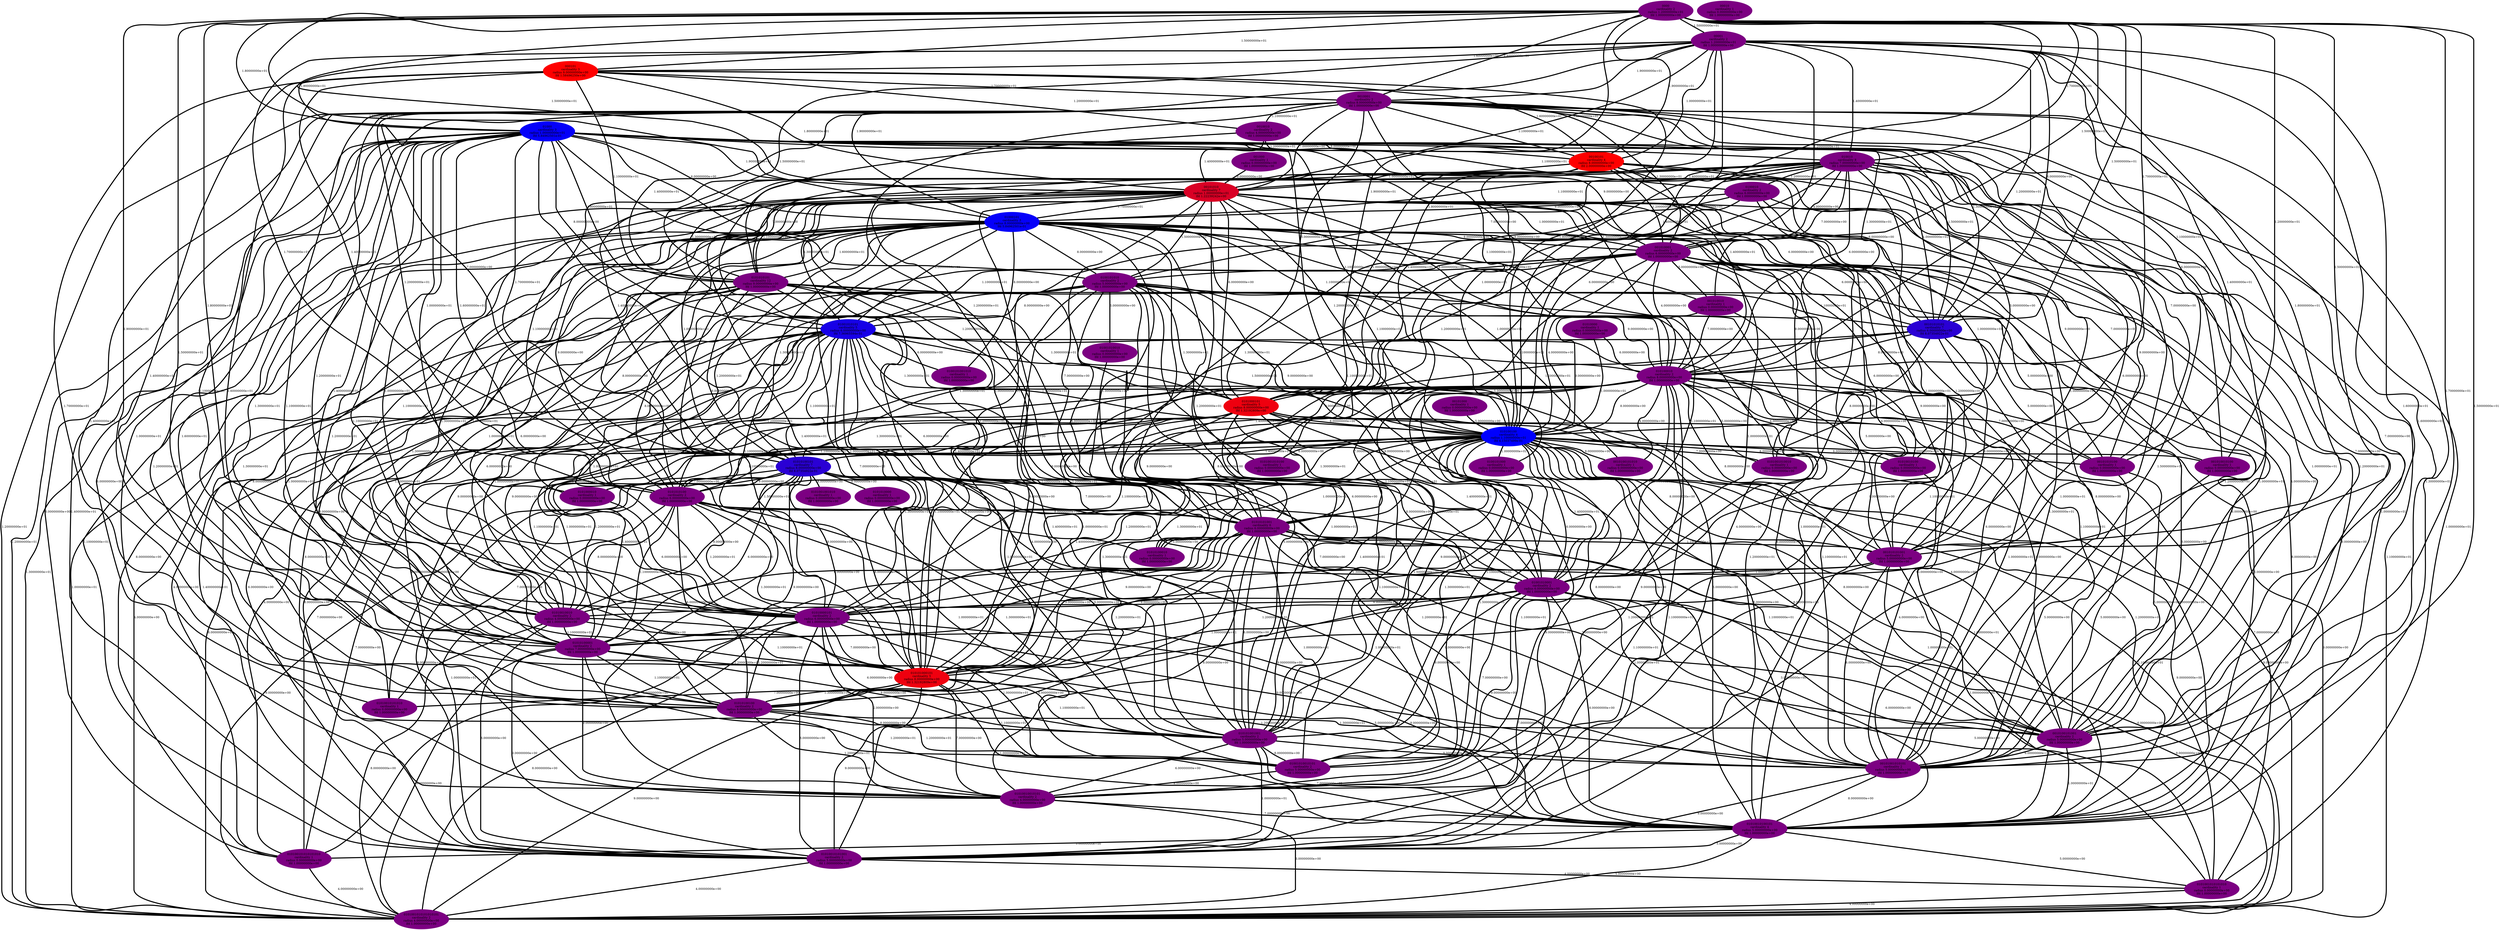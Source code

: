graph component_cardinality_optimal_2 {
    edge[style=solid, penwidth="5", labeldistance="10"]
    01010100100 [label="01010100100\ncardinality 2\nradius 8.00000000e+00\nlfd 1.00000000e+00", color="#7C0082", style="filled"]
    01010010010 [label="01010010010\ncardinality 2\nradius 4.00000000e+00\nlfd 1.00000000e+00", color="#7C0082", style="filled"]
    01010101001 [label="01010101001\ncardinality 6\nradius 6.00000000e+00\nlfd 1.00000000e+00", color="#7C0082", style="filled"]
    00001 [label="00001\ncardinality 2\nradius 1.20000000e+01\nlfd 1.00000000e+00", color="#7C0082", style="filled"]
    0101010100 [label="0101010100\ncardinality 2\nradius 6.00000000e+00\nlfd 1.00000000e+00", color="#7C0082", style="filled"]
    0101001001010 [label="0101001001010\ncardinality 1\nradius 0.00000000e+00\nlfd 1.00000000e+00", color="#7C0082", style="filled"]
    01001010010 [label="01001010010\ncardinality 1\nradius 0.00000000e+00\nlfd 1.00000000e+00", color="#7C0082", style="filled"]
    0010001 [label="0010001\ncardinality 2\nradius 8.00000000e+00\nlfd 1.00000000e+00", color="#7C0082", style="filled"]
    0100101010 [label="0100101010\ncardinality 2\nradius 5.00000000e+00\nlfd 1.00000000e+00", color="#7C0082", style="filled"]
    001010010 [label="001010010\ncardinality 1\nradius 0.00000000e+00\nlfd 1.00000000e+00", color="#7C0082", style="filled"]
    010100100 [label="010100100\ncardinality 4\nradius 1.10000000e+01\nlfd 4.15037499e-01", color="#0000FE", style="filled"]
    010100010 [label="010100010\ncardinality 2\nradius 8.00000000e+00\nlfd 1.00000000e+00", color="#7C0082", style="filled"]
    000101 [label="000101\ncardinality 3\nradius 9.00000000e+00\nlfd 1.58496250e+00", color="#FE0000", style="filled"]
    0101010000 [label="0101010000\ncardinality 1\nradius 0.00000000e+00\nlfd 1.00000000e+00", color="#7C0082", style="filled"]
    00101000 [label="00101000\ncardinality 1\nradius 0.00000000e+00\nlfd 1.00000000e+00", color="#7C0082", style="filled"]
    01010010100101 [label="01010010100101\ncardinality 4\nradius 5.00000000e+00\nlfd 1.00000000e+00", color="#7C0082", style="filled"]
    0101001010100 [label="0101001010100\ncardinality 1\nradius 0.00000000e+00\nlfd 1.00000000e+00", color="#7C0082", style="filled"]
    01010000 [label="01010000\ncardinality 1\nradius 0.00000000e+00\nlfd 1.00000000e+00", color="#7C0082", style="filled"]
    010010 [label="010010\ncardinality 8\nradius 7.00000000e+00\nlfd 1.00000000e+00", color="#7C0082", style="filled"]
    0101000010 [label="0101000010\ncardinality 1\nradius 0.00000000e+00\nlfd 1.00000000e+00", color="#7C0082", style="filled"]
    01010010101001 [label="01010010101001\ncardinality 2\nradius 5.00000000e+00\nlfd 1.00000000e+00", color="#7C0082", style="filled"]
    0101001010010 [label="0101001010010\ncardinality 1\nradius 0.00000000e+00\nlfd 1.00000000e+00", color="#7C0082", style="filled"]
    01010100001 [label="01010100001\ncardinality 2\nradius 7.00000000e+00\nlfd 1.00000000e+00", color="#7C0082", style="filled"]
    0010100101001 [label="0010100101001\ncardinality 2\nradius 5.00000000e+00\nlfd 1.00000000e+00", color="#7C0082", style="filled"]
    0010100101010 [label="0010100101010\ncardinality 1\nradius 0.00000000e+00\nlfd 1.00000000e+00", color="#7C0082", style="filled"]
    01001010001 [label="01001010001\ncardinality 2\nradius 6.00000000e+00\nlfd 1.00000000e+00", color="#7C0082", style="filled"]
    01010010100 [label="01010010100\ncardinality 1\nradius 0.00000000e+00\nlfd 1.00000000e+00", color="#7C0082", style="filled"]
    010100101010101010 [label="010100101010101010\ncardinality 1\nradius 0.00000000e+00\nlfd 1.00000000e+00", color="#7C0082", style="filled"]
    00100101 [label="00100101\ncardinality 4\nradius 8.00000000e+00\nlfd 2.00000000e+00", color="#FE0000", style="filled"]
    00101010101 [label="00101010101\ncardinality 7\nradius 6.00000000e+00\nlfd 8.07354922e-01", color="#2A00D4", style="filled"]
    01000101 [label="01000101\ncardinality 3\nradius 8.00000000e+00\nlfd 5.84962501e-01", color="#0500F9", style="filled"]
    0101000101 [label="0101000101\ncardinality 5\nradius 8.00000000e+00\nlfd 1.32192809e+00", color="#EF000F", style="filled"]
    01010100010 [label="01010100010\ncardinality 1\nradius 0.00000000e+00\nlfd 1.00000000e+00", color="#7C0082", style="filled"]
    0101001010101010 [label="0101001010101010\ncardinality 1\nradius 0.00000000e+00\nlfd 1.00000000e+00", color="#7C0082", style="filled"]
    01001010101 [label="01001010101\ncardinality 5\nradius 6.00000000e+00\nlfd 7.36965594e-01", color="#1700E7", style="filled"]
    01010010101010 [label="01010010101010\ncardinality 1\nradius 0.00000000e+00\nlfd 1.00000000e+00", color="#7C0082", style="filled"]
    01000 [label="01000\ncardinality 3\nradius 1.00000000e+01\nlfd 5.84962501e-01", color="#0500F9", style="filled"]
    010101001001 [label="010101001001\ncardinality 2\nradius 5.00000000e+00\nlfd 1.00000000e+00", color="#7C0082", style="filled"]
    0100101000 [label="0100101000\ncardinality 1\nradius 0.00000000e+00\nlfd 1.00000000e+00", color="#7C0082", style="filled"]
    0101001010101010101 [label="0101001010101010101\ncardinality 2\nradius 4.00000000e+00\nlfd 1.00000000e+00", color="#7C0082", style="filled"]
    00101010 [label="00101010\ncardinality 7\nradius 1.00000000e+01\nlfd 1.22239242e+00", color="#D90025", style="filled"]
    001010010100 [label="001010010100\ncardinality 1\nradius 0.00000000e+00\nlfd 1.00000000e+00", color="#7C0082", style="filled"]
    001010101001 [label="001010101001\ncardinality 2\nradius 5.00000000e+00\nlfd 1.00000000e+00", color="#7C0082", style="filled"]
    01001010010101 [label="01001010010101\ncardinality 2\nradius 5.00000000e+00\nlfd 1.00000000e+00", color="#7C0082", style="filled"]
    0100101001010 [label="0100101001010\ncardinality 1\nradius 0.00000000e+00\nlfd 1.00000000e+00", color="#7C0082", style="filled"]
    00101001010101 [label="00101001010101\ncardinality 2\nradius 5.00000000e+00\nlfd 1.00000000e+00", color="#7C0082", style="filled"]
    0000 [label="0000\ncardinality 2\nradius 1.20000000e+01\nlfd 1.00000000e+00", color="#7C0082", style="filled"]
    0101010101 [label="0101010101\ncardinality 12\nradius 9.00000000e+00\nlfd 1.00000000e+00", color="#7C0082", style="filled"]
    00010 [label="00010\ncardinality 1\nradius 0.00000000e+00\nlfd 1.00000000e+00", color="#7C0082", style="filled"]
    01010100101 [label="01010100101\ncardinality 7\nradius 8.00000000e+00\nlfd 8.07354922e-01", color="#2A00D4", style="filled"]
    01010000101 [label="01010000101\ncardinality 2\nradius 6.00000000e+00\nlfd 1.00000000e+00", color="#7C0082", style="filled"]
    010101000101 [label="010101000101\ncardinality 5\nradius 8.00000000e+00\nlfd 1.32192809e+00", color="#EF000F", style="filled"]
    0100010 [label="0100010\ncardinality 2\nradius 6.00000000e+00\nlfd 1.00000000e+00", color="#7C0082", style="filled"]
    001010001 [label="001010001\ncardinality 2\nradius 6.00000000e+00\nlfd 1.00000000e+00", color="#7C0082", style="filled"]
    0010010 [label="0010010\ncardinality 2\nradius 4.00000000e+00\nlfd 1.00000000e+00", color="#7C0082", style="filled"]
    00101010100 [label="00101010100\ncardinality 1\nradius 0.00000000e+00\nlfd 1.00000000e+00", color="#7C0082", style="filled"]
    01010010010101 [label="01010010010101\ncardinality 2\nradius 4.00000000e+00\nlfd 1.00000000e+00", color="#7C0082", style="filled"]
    001000 [label="001000\ncardinality 1\nradius 0.00000000e+00\nlfd 1.00000000e+00", color="#7C0082", style="filled"]
    01010100101 -- 01010100001 [label="6.00000000e+00"]
    00100101 -- 01010100100 [label="1.30000000e+01"]
    0101010101 -- 01001010001 [label="1.30000000e+01"]
    010010 -- 01010010010 [label="1.10000000e+01"]
    01010101001 -- 0010100101001 [label="7.00000000e+00"]
    00101010 -- 0101010101 [label="1.10000000e+01"]
    010100100 -- 01010000101 [label="1.30000000e+01"]
    00100101 -- 0010100101001 [label="1.00000000e+01"]
    0101000101 -- 01010010100101 [label="1.20000000e+01"]
    010100010 -- 010100101010101010 [label="7.00000000e+00"]
    0010001 -- 01010000101 [label="1.20000000e+01"]
    010101001001 -- 01001010010101 [label="8.00000000e+00"]
    0101010101 -- 010100100 [label="1.50000000e+01"]
    01000101 -- 001010101001 [label="9.00000000e+00"]
    0000 -- 001010001 [label="1.50000000e+01"]
    0000 -- 00101001010101 [label="1.50000000e+01"]
    00101001010101 -- 01010010100101 [label="8.00000000e+00"]
    000101 -- 010100100 [label="1.80000000e+01"]
    00101001010101 -- 01010010101001 [label="9.00000000e+00"]
    010101000101 -- 01001010010101 [label="1.10000000e+01"]
    00101010 -- 01001010101 [label="1.30000000e+01"]
    00101010 -- 0101010100 [label="9.00000000e+00"]
    01010000101 -- 00101001010101 [label="9.00000000e+00"]
    0010001 -- 00101001010101 [label="7.00000000e+00"]
    0100101010 -- 01010010010 [label="6.00000000e+00"]
    01001010001 -- 0010100101001 [label="1.00000000e+01"]
    01001010101 -- 0101010100 [label="1.20000000e+01"]
    0000 -- 010100100 [label="1.70000000e+01"]
    0000 -- 010010 [label="1.70000000e+01"]
    01000101 -- 01010010101010 [label="8.00000000e+00"]
    010100100 -- 01010010100 [label="6.00000000e+00"]
    010101000101 -- 01010100100 [label="1.30000000e+01"]
    00101010100 -- 0010100101001 [label="5.00000000e+00"]
    010101000101 -- 01010010101010 [label="7.00000000e+00"]
    01010100001 -- 0101001010101010101 [label="9.00000000e+00"]
    01001010101 -- 01010100001 [label="9.00000000e+00"]
    010100010 -- 010100100 [label="8.00000000e+00"]
    01010101001 -- 00101001010101 [label="9.00000000e+00"]
    0101010101 -- 01010100101 [label="9.00000000e+00"]
    01010101001 -- 01010000101 [label="1.00000000e+01"]
    0010001 -- 0010100101001 [label="7.00000000e+00"]
    0101000101 -- 0010100101001 [label="4.00000000e+00"]
    01010100101 -- 01010010100101 [label="1.00000000e+01"]
    01010010101001 -- 0101001010101010 [label="4.00000000e+00"]
    010010 -- 010101000101 [label="1.40000000e+01"]
    01010010010 -- 01010010100101 [label="5.00000000e+00"]
    0100101010 -- 01010010010101 [label="8.00000000e+00"]
    0101010100 -- 01010100001 [label="1.10000000e+01"]
    0100101010 -- 01010010101001 [label="6.00000000e+00"]
    010010 -- 010100010 [label="6.00000000e+00"]
    01001010001 -- 01010000101 [label="9.00000000e+00"]
    0100101010 -- 010101001001 [label="1.00000000e+01"]
    01010100101 -- 010101001001 [label="9.00000000e+00"]
    010100100 -- 01001010001 [label="1.40000000e+01"]
    01001010001 -- 010101000101 [label="1.00000000e+01"]
    01000 -- 01010010101010 [label="1.00000000e+01"]
    0101010100 -- 01010010100101 [label="9.00000000e+00"]
    010100100 -- 0101001010101010 [label="1.10000000e+01"]
    01001010010 -- 010101001001 [label="5.00000000e+00"]
    01010010010 -- 010101000101 [label="1.10000000e+01"]
    0010001 -- 01010010101001 [label="1.00000000e+01"]
    001010001 -- 01001010101 [label="1.10000000e+01"]
    010100010 -- 010101000101 [label="1.20000000e+01"]
    001010101001 -- 00101001010101 [label="8.00000000e+00"]
    0101010100 -- 01010010010 [label="8.00000000e+00"]
    001010101001 -- 0010100101001 [label="1.00000000e+01"]
    01001010101 -- 010100100 [label="1.10000000e+01"]
    0010010 -- 00100101 [label="1.20000000e+01"]
    01000 -- 010101001001 [label="1.00000000e+01"]
    010010 -- 010100100 [label="6.00000000e+00"]
    00101010 -- 01010000101 [label="1.50000000e+01"]
    000101 -- 0010001 [label="1.70000000e+01"]
    0101010100 -- 01010101001 [label="8.00000000e+00"]
    01001010001 -- 01010010101001 [label="7.00000000e+00"]
    01000 -- 00101010101 [label="1.50000000e+01"]
    001010001 -- 00101010100 [label="5.00000000e+00"]
    01000101 -- 01001010001 [label="1.10000000e+01"]
    0101010101 -- 01010100001 [label="1.30000000e+01"]
    00100101 -- 00101010100 [label="7.00000000e+00"]
    01000 -- 01010100001 [label="1.30000000e+01"]
    00001 -- 01000101 [label="1.90000000e+01"]
    0010001 -- 01010010100101 [label="1.30000000e+01"]
    0100101010 -- 01010101001 [label="8.00000000e+00"]
    0101010101 -- 0010100101001 [label="1.10000000e+01"]
    0101000101 -- 010101000101 [label="1.40000000e+01"]
    01010101001 -- 010101000101 [label="9.00000000e+00"]
    0000 -- 01000101 [label="2.00000000e+01"]
    01000101 -- 0101010101 [label="1.60000000e+01"]
    0101000101 -- 01010000101 [label="1.30000000e+01"]
    000101 -- 0101010101 [label="1.10000000e+01"]
    010100100 -- 0101010100 [label="1.30000000e+01"]
    01001010101 -- 01010101001 [label="6.00000000e+00"]
    00101010 -- 01010010101001 [label="1.10000000e+01"]
    010100100 -- 0101001010010 [label="7.00000000e+00"]
    010100100 -- 0010100101001 [label="8.00000000e+00"]
    01001010101 -- 01010100101 [label="1.10000000e+01"]
    001010101001 -- 01010000101 [label="1.10000000e+01"]
    01000 -- 01001010010101 [label="1.20000000e+01"]
    01010101001 -- 01010100001 [label="9.00000000e+00"]
    01001010101 -- 0101000101 [label="1.30000000e+01"]
    0101010100 -- 010101000101 [label="1.30000000e+01"]
    01001010101 -- 01010010010 [label="1.00000000e+01"]
    010100100 -- 010100101010101010 [label="7.00000000e+00"]
    010101000101 -- 01010010010101 [label="7.00000000e+00"]
    01000101 -- 01010100001 [label="1.30000000e+01"]
    00101010101 -- 0010100101001 [label="8.00000000e+00"]
    0010001 -- 001010001 [label="1.30000000e+01"]
    00001 -- 0101000101 [label="1.80000000e+01"]
    0010001 -- 01010100100 [label="1.40000000e+01"]
    0100101010 -- 010100101010101010 [label="4.00000000e+00"]
    0100101010 -- 0101001010100 [label="5.00000000e+00"]
    00101010 -- 01010010010 [label="1.30000000e+01"]
    0100101010 -- 010101000101 [label="9.00000000e+00"]
    01000 -- 010101000101 [label="1.10000000e+01"]
    01000 -- 01010010010 [label="1.40000000e+01"]
    01010100101 -- 01010100010 [label="8.00000000e+00"]
    0000 -- 00101010101 [label="1.50000000e+01"]
    00101010 -- 0101001010101010101 [label="1.30000000e+01"]
    01010100101 -- 010101000101 [label="8.00000000e+00"]
    0000 -- 0010001 [label="1.40000000e+01"]
    01010100001 -- 010101000101 [label="1.20000000e+01"]
    00001 -- 00101001010101 [label="1.60000000e+01"]
    01010100101 -- 0101000010 [label="7.00000000e+00"]
    00101010 -- 01010010100 [label="1.00000000e+01"]
    01010000101 -- 01010100100 [label="1.20000000e+01"]
    010100010 -- 010101001001 [label="9.00000000e+00"]
    000101 -- 0010010 [label="1.20000000e+01"]
    010101001001 -- 00101001010101 [label="9.00000000e+00"]
    010010 -- 01010010100101 [label="1.00000000e+01"]
    01000101 -- 0101010100 [label="1.20000000e+01"]
    01001010101 -- 01010010010101 [label="6.00000000e+00"]
    0000 -- 0101000101 [label="1.90000000e+01"]
    00100101 -- 010100010 [label="1.40000000e+01"]
    010101000101 -- 01010010101001 [label="9.00000000e+00"]
    01001010001 -- 010101001001 [label="9.00000000e+00"]
    001010001 -- 001010101001 [label="4.00000000e+00"]
    0000 -- 010101000101 [label="1.50000000e+01"]
    01000101 -- 01010101001 [label="1.00000000e+01"]
    0010001 -- 00101010101 [label="1.30000000e+01"]
    001010001 -- 0101000101 [label="1.20000000e+01"]
    010100100 -- 01010100101 [label="1.40000000e+01"]
    0101010101 -- 00101010101 [label="1.10000000e+01"]
    010100100 -- 00101001010101 [label="6.00000000e+00"]
    01000101 -- 01010000101 [label="6.00000000e+00"]
    010100010 -- 01010010010 [label="9.00000000e+00"]
    0010001 -- 01010100001 [label="1.10000000e+01"]
    01001010101 -- 00101001010101 [label="1.10000000e+01"]
    01000101 -- 010101000101 [label="7.00000000e+00"]
    01010101001 -- 01010010100101 [label="3.00000000e+00"]
    01010100100 -- 01010010010101 [label="1.20000000e+01"]
    00101010 -- 01010010100101 [label="1.00000000e+01"]
    01010010100101 -- 0101001010101010101 [label="5.00000000e+00"]
    001010001 -- 0100101010 [label="1.10000000e+01"]
    010100010 -- 0101001010010 [label="5.00000000e+00"]
    010010 -- 001010010 [label="7.00000000e+00"]
    0101010101 -- 01010010101001 [label="1.40000000e+01"]
    01001010101 -- 010101001001 [label="4.00000000e+00"]
    01000101 -- 010100101010101010 [label="8.00000000e+00"]
    01000 -- 010010 [label="9.00000000e+00"]
    0010001 -- 010101000101 [label="1.10000000e+01"]
    010100100 -- 01010100010 [label="1.00000000e+01"]
    010010 -- 0101000101 [label="1.40000000e+01"]
    01010100101 -- 0101010000 [label="6.00000000e+00"]
    01000101 -- 01001010101 [label="6.00000000e+00"]
    00101010 -- 01000101 [label="1.70000000e+01"]
    010100010 -- 0101010100 [label="1.30000000e+01"]
    001010001 -- 01001010001 [label="1.00000000e+01"]
    0010001 -- 01010101001 [label="1.20000000e+01"]
    00101010 -- 0010100101010 [label="1.00000000e+01"]
    01000101 -- 01010010101001 [label="1.20000000e+01"]
    000101 -- 010101000101 [label="1.60000000e+01"]
    01000101 -- 01010100101 [label="1.30000000e+01"]
    0101010100 -- 01010000101 [label="1.20000000e+01"]
    01010101001 -- 01001010001 [label="7.00000000e+00"]
    00001 -- 00101010101 [label="8.00000000e+00"]
    01010100101 -- 01010010010 [label="9.00000000e+00"]
    01010101001 -- 01010010101001 [label="6.00000000e+00"]
    01010100100 -- 0010100101001 [label="1.30000000e+01"]
    00100101 -- 01010100101 [label="1.40000000e+01"]
    010010 -- 0010100101001 [label="1.20000000e+01"]
    01000101 -- 010100100 [label="1.10000000e+01"]
    0101000101 -- 0101001010101010101 [label="9.00000000e+00"]
    00100101 -- 00101001010101 [label="1.20000000e+01"]
    01000101 -- 01010010010 [label="1.00000000e+01"]
    0010001 -- 0101010101 [label="1.40000000e+01"]
    010100100 -- 01010010010 [label="1.10000000e+01"]
    0000 -- 01000 [label="1.80000000e+01"]
    001010001 -- 01010010010101 [label="9.00000000e+00"]
    001010101001 -- 010101000101 [label="1.20000000e+01"]
    01001010101 -- 01010010100101 [label="5.00000000e+00"]
    00101010100 -- 00101001010101 [label="5.00000000e+00"]
    01000 -- 01010101001 [label="1.20000000e+01"]
    0010010 -- 0101010101 [label="1.30000000e+01"]
    010101001001 -- 01010010101001 [label="1.00000000e+01"]
    01010000101 -- 0101001010101010101 [label="8.00000000e+00"]
    01000 -- 010100101010101010 [label="8.00000000e+00"]
    010010 -- 001010001 [label="4.00000000e+00"]
    01010000101 -- 01010010100101 [label="9.00000000e+00"]
    01001010101 -- 010100101010101010 [label="4.00000000e+00"]
    010100010 -- 01010100010 [label="8.00000000e+00"]
    0101010100 -- 010101001001 [label="1.00000000e+01"]
    0101000101 -- 01010010101001 [label="9.00000000e+00"]
    00101010 -- 001010010100 [label="9.00000000e+00"]
    01010100101 -- 01001010010101 [label="1.30000000e+01"]
    010010 -- 00101010101 [label="1.00000000e+01"]
    00101010 -- 0010100101001 [label="4.00000000e+00"]
    01010000 -- 010100010 [label="6.00000000e+00"]
    0100010 -- 010101000101 [label="1.40000000e+01"]
    01001010101 -- 01010000101 [label="8.00000000e+00"]
    00001 -- 0101010100 [label="1.70000000e+01"]
    000101 -- 01010100101 [label="1.40000000e+01"]
    01010100101 -- 01010000101 [label="9.00000000e+00"]
    01010100001 -- 01010010010101 [label="9.00000000e+00"]
    0010010 -- 00101010 [label="1.40000000e+01"]
    01000 -- 01010000101 [label="1.00000000e+01"]
    01000101 -- 01010100100 [label="1.00000000e+01"]
    00101010 -- 0101000101 [label="6.00000000e+00"]
    00001 -- 001010101001 [label="1.40000000e+01"]
    010100100 -- 0100101000 [label="1.00000000e+01"]
    01000 -- 0101010101 [label="1.80000000e+01"]
    0010001 -- 0101001010101010101 [label="1.20000000e+01"]
    010010 -- 0101001010010 [label="5.00000000e+00"]
    001010001 -- 010101000101 [label="1.20000000e+01"]
    00101010101 -- 010100010 [label="8.00000000e+00"]
    010100010 -- 0101001010101010 [label="7.00000000e+00"]
    01010010100101 -- 01010010101001 [label="5.00000000e+00"]
    010100100 -- 0101000010 [label="1.10000000e+01"]
    000101 -- 01010100001 [label="1.40000000e+01"]
    00101010 -- 010101000101 [label="1.40000000e+01"]
    01000 -- 0101001010101010101 [label="1.20000000e+01"]
    010100010 -- 0010100101001 [label="8.00000000e+00"]
    0010001 -- 010100010 [label="1.30000000e+01"]
    01010100101 -- 0010100101001 [label="8.00000000e+00"]
    00100101 -- 00101010101 [label="6.00000000e+00"]
    01000101 -- 00101001010101 [label="1.30000000e+01"]
    010100101010101010 -- 0101001010101010101 [label="4.00000000e+00"]
    0010001 -- 00101010 [label="7.00000000e+00"]
    010100010 -- 01010010101001 [label="1.10000000e+01"]
    01001010101 -- 01001010010101 [label="1.00000000e+01"]
    001010001 -- 001010010 [label="5.00000000e+00"]
    01000 -- 0100010 [label="1.10000000e+01"]
    001010001 -- 00101010101 [label="6.00000000e+00"]
    01010010101001 -- 0101001010101010101 [label="4.00000000e+00"]
    01000 -- 001010001 [label="9.00000000e+00"]
    01010000101 -- 01010010101001 [label="8.00000000e+00"]
    0101000010 -- 01010000101 [label="6.00000000e+00"]
    0101010101 -- 0101000101 [label="1.30000000e+01"]
    00001 -- 0010100101001 [label="1.60000000e+01"]
    001010001 -- 00101001010101 [label="6.00000000e+00"]
    01010101001 -- 0101001010101010 [label="6.00000000e+00"]
    00100101 -- 001010001 [label="1.20000000e+01"]
    01000 -- 0101001010101010 [label="1.00000000e+01"]
    01001010101 -- 01001010001 [label="9.00000000e+00"]
    01010101001 -- 01001010010101 [label="1.00000000e+01"]
    00101010 -- 01010100101 [label="1.00000000e+01"]
    01000 -- 01010010010101 [label="8.00000000e+00"]
    01001010001 -- 0101001010101010101 [label="9.00000000e+00"]
    00101010 -- 0101001010010 [label="9.00000000e+00"]
    00001 -- 010100100 [label="1.40000000e+01"]
    010100010 -- 01010010100 [label="6.00000000e+00"]
    000101 -- 00100101 [label="1.60000000e+01"]
    01010100101 -- 01010010010101 [label="9.00000000e+00"]
    01000101 -- 010101001001 [label="6.00000000e+00"]
    01000 -- 0100101010 [label="1.00000000e+01"]
    01000 -- 010100010 [label="1.30000000e+01"]
    01010010010101 -- 01010010100101 [label="7.00000000e+00"]
    0100010 -- 010101001001 [label="1.10000000e+01"]
    01010101001 -- 010100101010101010 [label="4.00000000e+00"]
    0100101010 -- 01010010100101 [label="5.00000000e+00"]
    00101010101 -- 00101010100 [label="5.00000000e+00"]
    0000 -- 00101010 [label="1.50000000e+01"]
    010010 -- 00101001010101 [label="1.00000000e+01"]
    001010001 -- 0010100101001 [label="8.00000000e+00"]
    0000 -- 00100101 [label="1.90000000e+01"]
    01000 -- 01001010101 [label="8.00000000e+00"]
    00001 -- 00100101 [label="1.00000000e+01"]
    010100010 -- 01010101001 [label="7.00000000e+00"]
    01000 -- 0101010100 [label="1.60000000e+01"]
    010100100 -- 001010010100 [label="9.00000000e+00"]
    001010010100 -- 00101001010101 [label="5.00000000e+00"]
    01010100101 -- 0101010100 [label="9.00000000e+00"]
    0000 -- 000101 [label="1.50000000e+01"]
    001010001 -- 010100010 [label="4.00000000e+00"]
    010100100 -- 010101000101 [label="1.40000000e+01"]
    00101010 -- 010100100 [label="1.20000000e+01"]
    0100101010 -- 01001010001 [label="9.00000000e+00"]
    001010001 -- 010100100 [label="4.00000000e+00"]
    010101001001 -- 01010010010101 [label="6.00000000e+00"]
    010100100 -- 01010010101010 [label="9.00000000e+00"]
    01010101001 -- 01010100010 [label="3.00000000e+00"]
    00101010101 -- 0101000101 [label="1.20000000e+01"]
    0101000101 -- 01010100100 [label="1.30000000e+01"]
    01010100001 -- 010101001001 [label="9.00000000e+00"]
    010100100 -- 01010100100 [label="1.50000000e+01"]
    01000 -- 010100100 [label="1.10000000e+01"]
    0101010100 -- 01010010101001 [label="1.00000000e+01"]
    01001010001 -- 01010010100101 [label="6.00000000e+00"]
    001010101001 -- 01001010001 [label="1.00000000e+01"]
    01010000101 -- 010101001001 [label="6.00000000e+00"]
    00101010101 -- 001010101001 [label="8.00000000e+00"]
    010100100 -- 0010100101010 [label="8.00000000e+00"]
    00101010 -- 001010101001 [label="1.20000000e+01"]
    010010 -- 0100010 [label="1.20000000e+01"]
    0100101010 -- 01010100101 [label="1.30000000e+01"]
    010010 -- 01001010101 [label="1.30000000e+01"]
    00001 -- 01000 [label="1.90000000e+01"]
    010100010 -- 01010100101 [label="1.40000000e+01"]
    01010010010101 -- 0101001010101010101 [label="6.00000000e+00"]
    0101001010101010 -- 0101001010101010101 [label="4.00000000e+00"]
    00100101 -- 0101010100 [label="1.10000000e+01"]
    0000 -- 01010100001 [label="1.90000000e+01"]
    00001 -- 010100010 [label="1.20000000e+01"]
    010010 -- 001010101001 [label="6.00000000e+00"]
    010101000101 -- 00101001010101 [label="1.20000000e+01"]
    00101010 -- 00101001010101 [label="8.00000000e+00"]
    01001010001 -- 01001010010101 [label="7.00000000e+00"]
    0010001 -- 00100101 [label="1.10000000e+01"]
    00100101 -- 010100100 [label="1.00000000e+01"]
    001010001 -- 01010000101 [label="1.10000000e+01"]
    01000 -- 01001010001 [label="1.10000000e+01"]
    0000 -- 001010101001 [label="1.50000000e+01"]
    00001 -- 0101010101 [label="1.50000000e+01"]
    01010010100101 -- 0101001010101010 [label="5.00000000e+00"]
    01000101 -- 01010010010101 [label="4.00000000e+00"]
    010010 -- 01000101 [label="1.10000000e+01"]
    01010101001 -- 001010101001 [label="1.10000000e+01"]
    010100100 -- 01010101001 [label="1.10000000e+01"]
    00101010 -- 001010001 [label="1.00000000e+01"]
    010100010 -- 01010000101 [label="1.10000000e+01"]
    0101010101 -- 0101010100 [label="8.00000000e+00"]
    010100010 -- 01010010010101 [label="9.00000000e+00"]
    001010010 -- 010100100 [label="9.00000000e+00"]
    00101010101 -- 0101010100 [label="1.10000000e+01"]
    0101000101 -- 01010101001 [label="9.00000000e+00"]
    01010100101 -- 01001010001 [label="1.00000000e+01"]
    00101010101 -- 010100100 [label="1.00000000e+01"]
    001010101001 -- 01010010100101 [label="1.00000000e+01"]
    00101010 -- 01010100001 [label="1.20000000e+01"]
    0101010100 -- 01010100100 [label="6.00000000e+00"]
    000101 -- 00101010 [label="1.80000000e+01"]
    000101 -- 01010100100 [label="1.70000000e+01"]
    00101010 -- 010101001001 [label="1.10000000e+01"]
    010100100 -- 0101001010100 [label="6.00000000e+00"]
    010010 -- 00101010 [label="1.40000000e+01"]
    01001010101 -- 0100101001010 [label="6.00000000e+00"]
    0101010101 -- 010101001001 [label="1.40000000e+01"]
    010100010 -- 0101001010101010101 [label="9.00000000e+00"]
    01000 -- 01010100100 [label="1.60000000e+01"]
    01000 -- 00101001010101 [label="1.50000000e+01"]
    01001010101 -- 010100010 [label="1.10000000e+01"]
    01001010010101 -- 01010010010101 [label="8.00000000e+00"]
    0101000101 -- 010100100 [label="8.00000000e+00"]
    01010101001 -- 01010010010 [label="6.00000000e+00"]
    01010010010 -- 01010010101001 [label="8.00000000e+00"]
    0100101010 -- 01001010010101 [label="1.00000000e+01"]
    0101000101 -- 01001010001 [label="1.40000000e+01"]
    01010100101 -- 0101001010101010101 [label="9.00000000e+00"]
    010101000101 -- 0101001010101010101 [label="9.00000000e+00"]
    010100010 -- 01001010010101 [label="1.10000000e+01"]
    0100010 -- 01000101 [label="9.00000000e+00"]
    0101010101 -- 01010100100 [label="8.00000000e+00"]
    010010 -- 0100101010 [label="7.00000000e+00"]
    01010101001 -- 01010010010101 [label="8.00000000e+00"]
    00001 -- 00101010100 [label="1.10000000e+01"]
    01001010101 -- 010101000101 [label="1.10000000e+01"]
    01001010001 -- 01010010010101 [label="9.00000000e+00"]
    01010100100 -- 010101001001 [label="8.00000000e+00"]
    010100100 -- 00101010100 [label="5.00000000e+00"]
    0000 -- 0010100101001 [label="1.70000000e+01"]
    0010001 -- 0010010 [label="1.10000000e+01"]
    001010001 -- 01010010100 [label="6.00000000e+00"]
    010101000101 -- 01010010100101 [label="1.00000000e+01"]
    00101010 -- 00101010100 [label="7.00000000e+00"]
    01001010001 -- 01010010010 [label="9.00000000e+00"]
    010101000101 -- 010101001001 [label="1.10000000e+01"]
    010100010 -- 0010100101010 [label="4.00000000e+00"]
    00101010 -- 01010101001 [label="7.00000000e+00"]
    010100010 -- 01010010100101 [label="6.00000000e+00"]
    0010001 -- 001010010100 [label="6.00000000e+00"]
    010100010 -- 001010101001 [label="8.00000000e+00"]
    01010000101 -- 010101000101 [label="7.00000000e+00"]
    0100101010 -- 0101001010101010101 [label="4.00000000e+00"]
    0000 -- 01010000101 [label="1.80000000e+01"]
    0101010101 -- 010101000101 [label="1.50000000e+01"]
    00101010 -- 010100010 [label="8.00000000e+00"]
    01010101001 -- 010101001001 [label="6.00000000e+00"]
    0100101000 -- 01001010001 [label="6.00000000e+00"]
    01000101 -- 01001010010101 [label="8.00000000e+00"]
    01010101001 -- 0101001010101010101 [label="6.00000000e+00"]
    01000101 -- 0100101001010 [label="8.00000000e+00"]
    0100101010 -- 01010000101 [label="1.00000000e+01"]
    01000 -- 01010010100101 [label="1.10000000e+01"]
    00001 -- 0010001 [label="1.90000000e+01"]
    00100101 -- 0101010101 [label="7.00000000e+00"]
    01001010101 -- 01010100100 [label="1.20000000e+01"]
    0101000101 -- 0101010100 [label="1.10000000e+01"]
    00001 -- 00101010 [label="1.40000000e+01"]
    00100101 -- 0101000101 [label="1.00000000e+01"]
    0101000101 -- 010101001001 [label="1.30000000e+01"]
    0101000101 -- 01010100001 [label="1.00000000e+01"]
    0100010 -- 01001010010101 [label="9.00000000e+00"]
    010101001001 -- 01010010100101 [label="7.00000000e+00"]
    0000 -- 001010010100 [label="1.20000000e+01"]
    010100100 -- 01001010010101 [label="1.50000000e+01"]
    001010010 -- 010100010 [label="7.00000000e+00"]
    0010100101001 -- 01010010100101 [label="1.00000000e+01"]
    001000 -- 00101010 [label="9.00000000e+00"]
    00101010 -- 001010010 [label="9.00000000e+00"]
    01001010101 -- 01010010101001 [label="8.00000000e+00"]
    01010100101 -- 00101001010101 [label="1.20000000e+01"]
    01010010100101 -- 010100101010101010 [label="3.00000000e+00"]
    01000101 -- 0100101010 [label="8.00000000e+00"]
    001010001 -- 010101001001 [label="1.10000000e+01"]
    01010100101 -- 01010100100 [label="9.00000000e+00"]
    01010100001 -- 01010010101001 [label="9.00000000e+00"]
    010100010 -- 00101001010101 [label="6.00000000e+00"]
    01000101 -- 01010010100101 [label="9.00000000e+00"]
    01000 -- 001010101001 [label="9.00000000e+00"]
    01000 -- 01000101 [label="6.00000000e+00"]
    01000101 -- 001010001 [label="9.00000000e+00"]
    01001010101 -- 0101001010101010101 [label="8.00000000e+00"]
    01000101 -- 0101001010101010101 [label="1.00000000e+01"]
    00101000 -- 010100100 [label="5.00000000e+00"]
    0010001 -- 0101010100 [label="1.20000000e+01"]
    01010010010 -- 01010100001 [label="1.10000000e+01"]
    0100010 -- 01001010001 [label="8.00000000e+00"]
    0010001 -- 010100100 [label="1.10000000e+01"]
    010010 -- 01010101001 [label="1.30000000e+01"]
    01010100001 -- 01010010100101 [label="1.20000000e+01"]
    01000101 -- 0101000010 [label="8.00000000e+00"]
    01010000101 -- 01010100001 [label="9.00000000e+00"]
    010010 -- 01001010001 [label="1.00000000e+01"]
    0100101010 -- 010100010 [label="9.00000000e+00"]
    010100100 -- 01010010010101 [label="1.10000000e+01"]
    01000 -- 0101000010 [label="1.00000000e+01"]
    0000 -- 010100010 [label="1.70000000e+01"]
    01000101 -- 010100010 [label="1.10000000e+01"]
    01010000101 -- 01010010010101 [label="2.00000000e+00"]
    00101010101 -- 00101001010101 [label="1.00000000e+01"]
    00001 -- 01001010001 [label="1.80000000e+01"]
    010100100 -- 01010010101001 [label="1.10000000e+01"]
    01010100101 -- 01010101001 [label="7.00000000e+00"]
    01010010010 -- 0101001010101010101 [label="8.00000000e+00"]
    0010100101001 -- 00101001010101 [label="6.00000000e+00"]
    0101000101 -- 01010100101 [label="6.00000000e+00"]
    010010 -- 0101001010101010101 [label="1.10000000e+01"]
    01000 -- 01010100101 [label="1.70000000e+01"]
    010100010 -- 0101000101 [label="1.00000000e+01"]
    01010100101 -- 0101001001010 [label="8.00000000e+00"]
    0100101010 -- 0101000101 [label="1.30000000e+01"]
    001010010 -- 001010101001 [label="5.00000000e+00"]
    010100100 -- 01010100001 [label="1.60000000e+01"]
    0101010101 -- 01010101001 [label="1.20000000e+01"]
    010100100 -- 01010010100101 [label="1.00000000e+01"]
    01010000101 -- 01001010010101 [label="1.00000000e+01"]
    01010100001 -- 01010100100 [label="1.10000000e+01"]
    0000 -- 00001 [label="1.50000000e+01"]
    0100101010 -- 0100101000 [label="5.00000000e+00"]
    00101010 -- 0100101010 [label="1.50000000e+01"]
    001010001 -- 01010010100101 [label="8.00000000e+00"]
    00101010 -- 01010100010 [label="1.00000000e+01"]
    0100101010 -- 01001010101 [label="8.00000000e+00"]
    00001 -- 010010 [label="1.40000000e+01"]
    01010101001 -- 01010100100 [label="1.20000000e+01"]
    00001 -- 000101 [label="1.60000000e+01"]
    00100101 -- 00101010 [label="1.00000000e+01"]
    00101010 -- 00101010101 [label="6.00000000e+00"]
    0101000101 -- 00101001010101 [label="8.00000000e+00"]
    0010001 -- 01010100101 [label="7.00000000e+00"]
    01010100100 -- 01001010010101 [label="1.20000000e+01"]
    01010010100 -- 00101001010101 [label="4.00000000e+00"]
    0101010100 -- 0010100101001 [label="1.10000000e+01"]
    010100010 -- 00101010100 [label="7.00000000e+00"]
    0100101010 -- 01001010010 [label="5.00000000e+00"]
    010100100 -- 010101001001 [label="1.30000000e+01"]
    010100100 -- 001010101001 [label="8.00000000e+00"]
    01010000 -- 010100100 [label="1.00000000e+01"]
    01000 -- 00101010 [label="1.90000000e+01"]
    00001 -- 001010001 [label="1.20000000e+01"]
    01000 -- 01010010101001 [label="1.40000000e+01"]
    00101010 -- 01010100100 [label="1.30000000e+01"]
    01001010001 -- 01010100001 [label="1.20000000e+01"]
    0100010 -- 001010101001 [label="1.00000000e+01"]
    0100101010 -- 010100100 [label="9.00000000e+00"]
    01010100101 -- 01010010101001 [label="9.00000000e+00"]
    010100100 -- 0101001010101010101 [label="9.00000000e+00"]
    0010001 -- 0101000101 [label="5.00000000e+00"]
    010100010 -- 01001010001 [label="1.00000000e+01"]
    00101010 -- 01001010001 [label="1.20000000e+01"]
    01001010001 -- 0101001010101010 [label="5.00000000e+00"]
    01010100101 -- 01010010101010 [label="7.00000000e+00"]
    001010001 -- 01010101001 [label="9.00000000e+00"]
}
